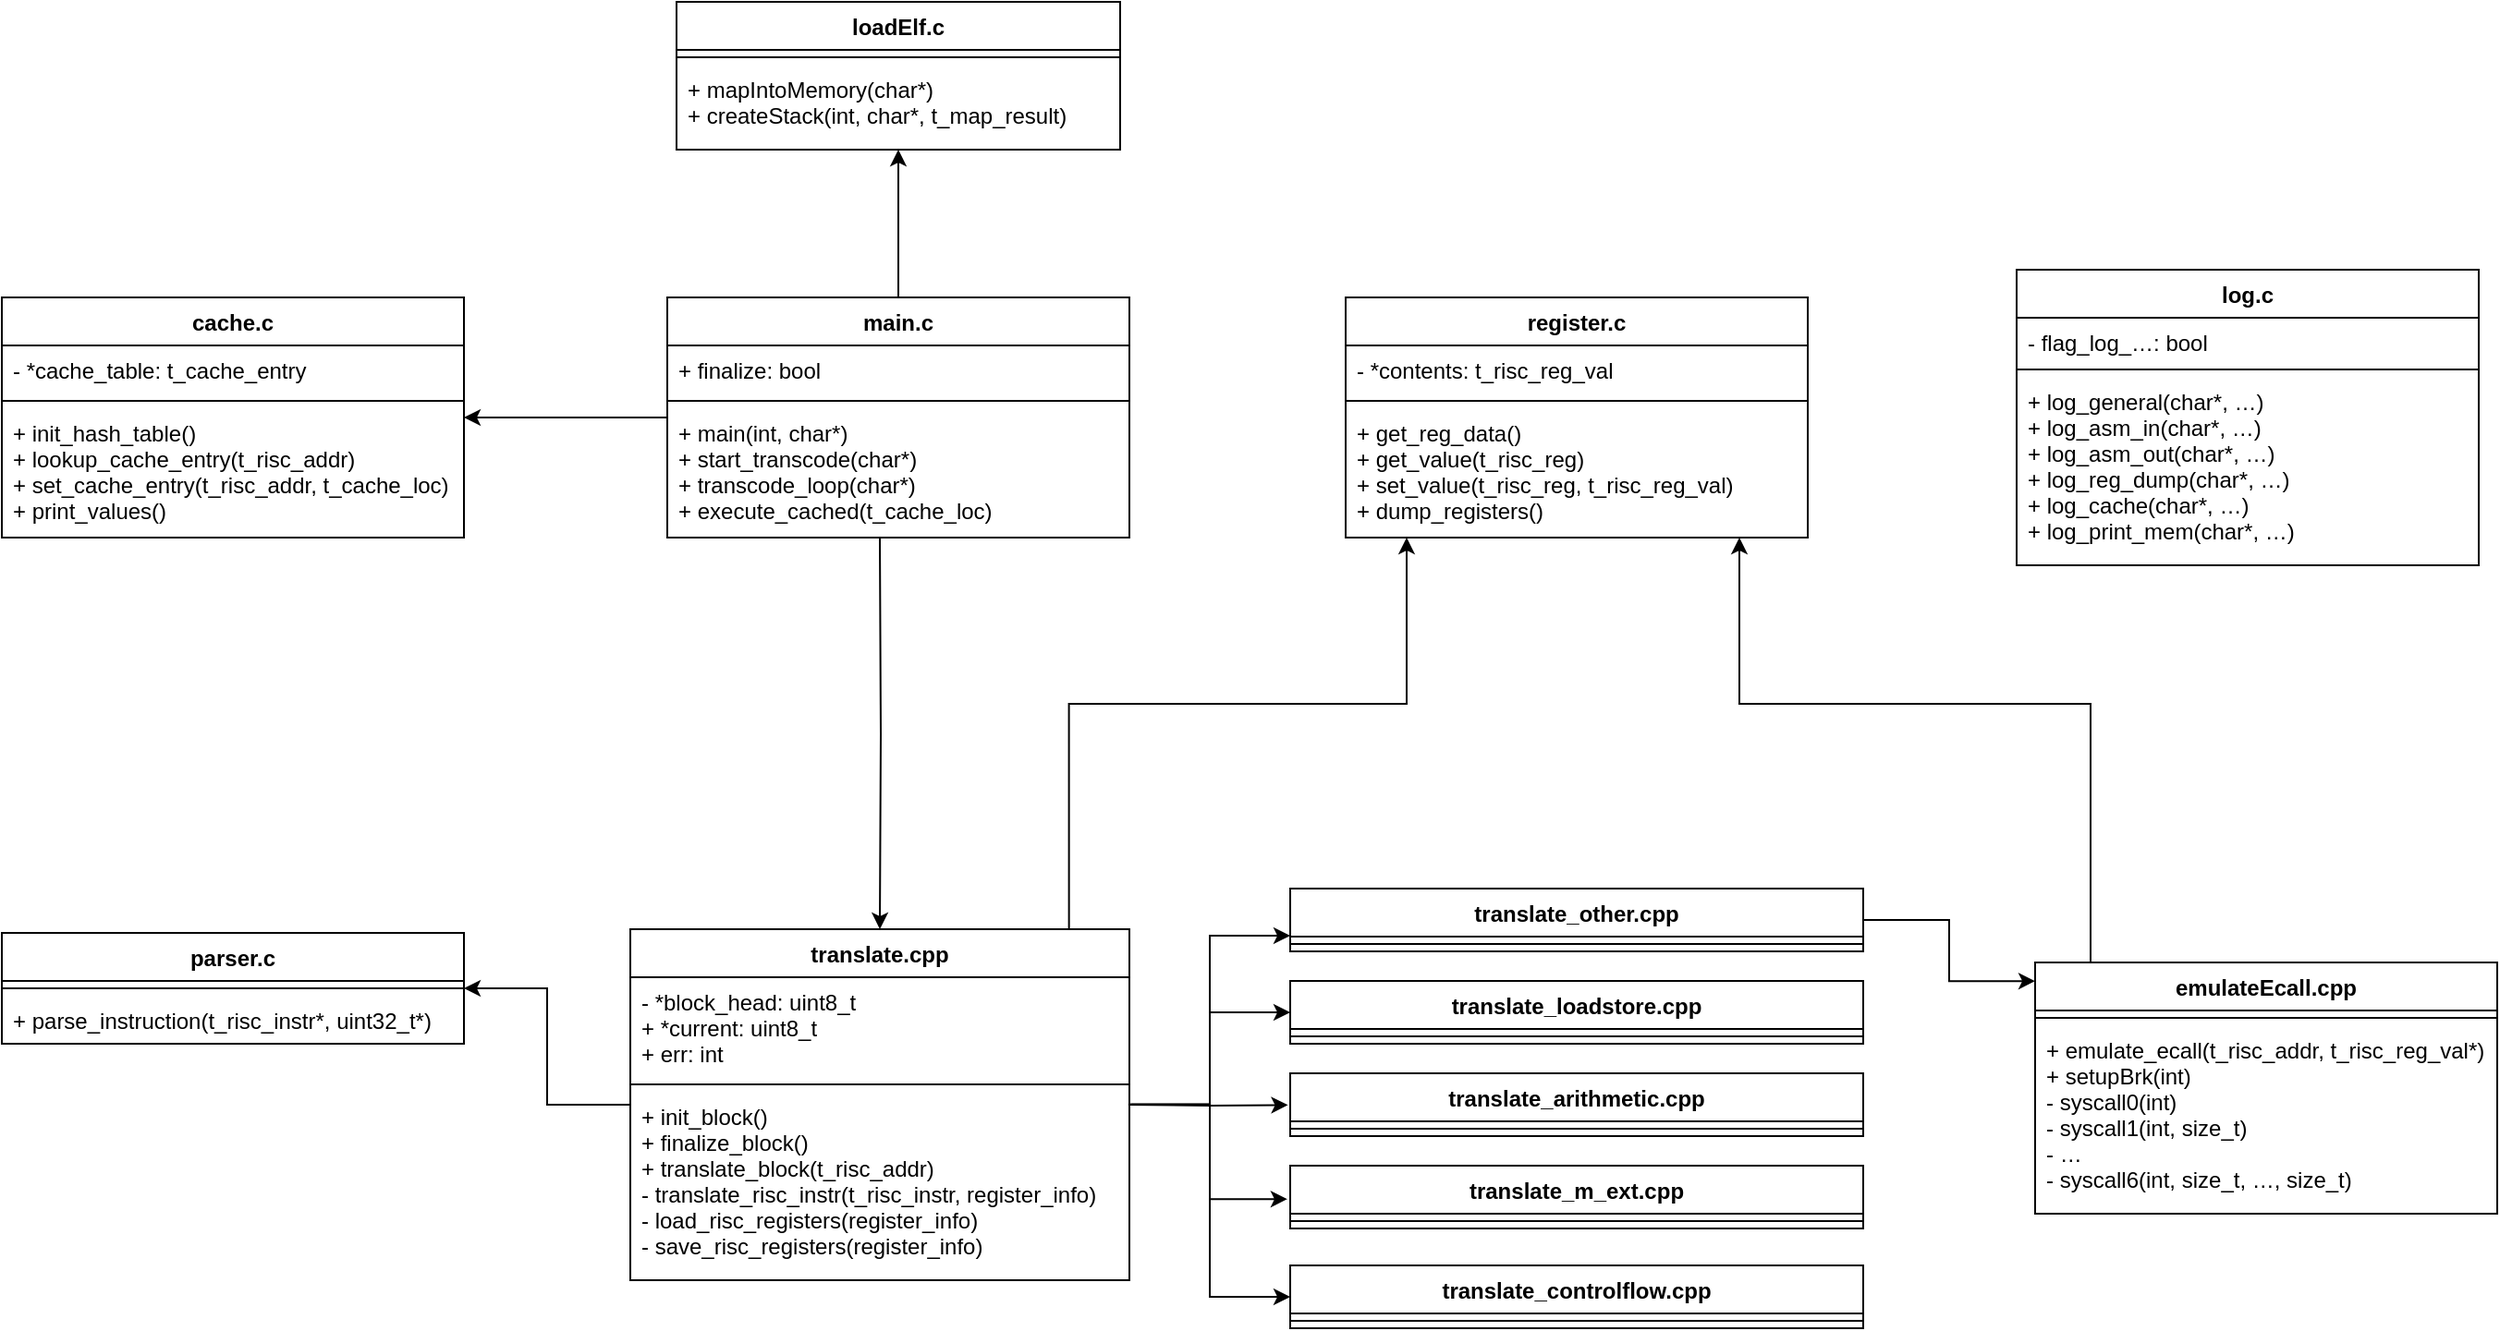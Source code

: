 <mxfile version="13.3.9" type="device"><diagram id="bpnc6ihSSD93Gor2sV0r" name="Page-1"><mxGraphModel dx="1395" dy="932" grid="1" gridSize="10" guides="1" tooltips="1" connect="1" arrows="1" fold="1" page="1" pageScale="1" pageWidth="1654" pageHeight="1169" math="0" shadow="0"><root><mxCell id="0"/><mxCell id="1" parent="0"/><mxCell id="1H5nV0s3-Uf0mMznY4QF-50" style="edgeStyle=orthogonalEdgeStyle;rounded=0;orthogonalLoop=1;jettySize=auto;html=1;entryX=0;entryY=0.75;entryDx=0;entryDy=0;" edge="1" parent="1" source="1H5nV0s3-Uf0mMznY4QF-29" target="1H5nV0s3-Uf0mMznY4QF-46"><mxGeometry relative="1" as="geometry"/></mxCell><mxCell id="1H5nV0s3-Uf0mMznY4QF-51" style="edgeStyle=orthogonalEdgeStyle;rounded=0;orthogonalLoop=1;jettySize=auto;html=1;entryX=0;entryY=0.5;entryDx=0;entryDy=0;exitX=1.001;exitY=0.068;exitDx=0;exitDy=0;exitPerimeter=0;" edge="1" parent="1" source="1H5nV0s3-Uf0mMznY4QF-32" target="1H5nV0s3-Uf0mMznY4QF-40"><mxGeometry relative="1" as="geometry"/></mxCell><mxCell id="1H5nV0s3-Uf0mMznY4QF-53" style="edgeStyle=orthogonalEdgeStyle;rounded=0;orthogonalLoop=1;jettySize=auto;html=1;entryX=0;entryY=0.5;entryDx=0;entryDy=0;exitX=1.004;exitY=0.068;exitDx=0;exitDy=0;exitPerimeter=0;" edge="1" parent="1" source="1H5nV0s3-Uf0mMznY4QF-32" target="1H5nV0s3-Uf0mMznY4QF-37"><mxGeometry relative="1" as="geometry"/></mxCell><mxCell id="1H5nV0s3-Uf0mMznY4QF-54" style="edgeStyle=orthogonalEdgeStyle;rounded=0;orthogonalLoop=1;jettySize=auto;html=1;entryX=-0.005;entryY=0.532;entryDx=0;entryDy=0;entryPerimeter=0;exitX=0.998;exitY=0.068;exitDx=0;exitDy=0;exitPerimeter=0;" edge="1" parent="1" source="1H5nV0s3-Uf0mMznY4QF-32" target="1H5nV0s3-Uf0mMznY4QF-43"><mxGeometry relative="1" as="geometry"/></mxCell><mxCell id="1H5nV0s3-Uf0mMznY4QF-55" style="edgeStyle=orthogonalEdgeStyle;rounded=0;orthogonalLoop=1;jettySize=auto;html=1;entryX=-0.004;entryY=0.505;entryDx=0;entryDy=0;entryPerimeter=0;" edge="1" parent="1" target="1H5nV0s3-Uf0mMznY4QF-33"><mxGeometry relative="1" as="geometry"><mxPoint x="762" y="823" as="sourcePoint"/></mxGeometry></mxCell><mxCell id="1H5nV0s3-Uf0mMznY4QF-62" style="edgeStyle=orthogonalEdgeStyle;rounded=0;orthogonalLoop=1;jettySize=auto;html=1;entryX=0;entryY=0.074;entryDx=0;entryDy=0;entryPerimeter=0;" edge="1" parent="1" source="1H5nV0s3-Uf0mMznY4QF-46" target="1H5nV0s3-Uf0mMznY4QF-21"><mxGeometry relative="1" as="geometry"/></mxCell><mxCell id="1H5nV0s3-Uf0mMznY4QF-58" style="edgeStyle=orthogonalEdgeStyle;rounded=0;orthogonalLoop=1;jettySize=auto;html=1;entryX=1;entryY=0.5;entryDx=0;entryDy=0;" edge="1" parent="1" source="1H5nV0s3-Uf0mMznY4QF-29" target="1H5nV0s3-Uf0mMznY4QF-9"><mxGeometry relative="1" as="geometry"/></mxCell><mxCell id="1H5nV0s3-Uf0mMznY4QF-67" style="edgeStyle=orthogonalEdgeStyle;rounded=0;orthogonalLoop=1;jettySize=auto;html=1;entryX=0.5;entryY=1;entryDx=0;entryDy=0;entryPerimeter=0;" edge="1" parent="1" source="1H5nV0s3-Uf0mMznY4QF-13" target="1H5nV0s3-Uf0mMznY4QF-8"><mxGeometry relative="1" as="geometry"/></mxCell><mxCell id="1H5nV0s3-Uf0mMznY4QF-63" style="edgeStyle=orthogonalEdgeStyle;rounded=0;orthogonalLoop=1;jettySize=auto;html=1;entryX=0.5;entryY=0;entryDx=0;entryDy=0;" edge="1" parent="1" target="1H5nV0s3-Uf0mMznY4QF-29"><mxGeometry relative="1" as="geometry"><mxPoint x="627" y="516" as="sourcePoint"/></mxGeometry></mxCell><mxCell id="1H5nV0s3-Uf0mMznY4QF-70" style="edgeStyle=orthogonalEdgeStyle;rounded=0;orthogonalLoop=1;jettySize=auto;html=1;entryX=0;entryY=0.071;entryDx=0;entryDy=0;entryPerimeter=0;startArrow=classic;startFill=1;endArrow=none;endFill=0;" edge="1" parent="1" source="1H5nV0s3-Uf0mMznY4QF-1" target="1H5nV0s3-Uf0mMznY4QF-16"><mxGeometry relative="1" as="geometry"/></mxCell><mxCell id="1H5nV0s3-Uf0mMznY4QF-72" style="edgeStyle=orthogonalEdgeStyle;rounded=0;orthogonalLoop=1;jettySize=auto;html=1;entryX=0.879;entryY=0.007;entryDx=0;entryDy=0;entryPerimeter=0;startArrow=classic;startFill=1;endArrow=none;endFill=0;" edge="1" parent="1" source="1H5nV0s3-Uf0mMznY4QF-20" target="1H5nV0s3-Uf0mMznY4QF-29"><mxGeometry relative="1" as="geometry"><Array as="points"><mxPoint x="912" y="606"/><mxPoint x="729" y="606"/></Array></mxGeometry></mxCell><mxCell id="1H5nV0s3-Uf0mMznY4QF-74" style="edgeStyle=orthogonalEdgeStyle;rounded=0;orthogonalLoop=1;jettySize=auto;html=1;startArrow=classic;startFill=1;endArrow=none;endFill=0;" edge="1" parent="1" source="1H5nV0s3-Uf0mMznY4QF-20" target="1H5nV0s3-Uf0mMznY4QF-21"><mxGeometry relative="1" as="geometry"><Array as="points"><mxPoint x="1092" y="606"/><mxPoint x="1282" y="606"/></Array></mxGeometry></mxCell><mxCell id="1H5nV0s3-Uf0mMznY4QF-5" value="loadElf.c" style="swimlane;fontStyle=1;align=center;verticalAlign=top;childLayout=stackLayout;horizontal=1;startSize=26;horizontalStack=0;resizeParent=1;resizeParentMax=0;resizeLast=0;collapsible=1;marginBottom=0;" vertex="1" parent="1"><mxGeometry x="517" y="226" width="240" height="80" as="geometry"/></mxCell><mxCell id="1H5nV0s3-Uf0mMznY4QF-7" value="" style="line;strokeWidth=1;fillColor=none;align=left;verticalAlign=middle;spacingTop=-1;spacingLeft=3;spacingRight=3;rotatable=0;labelPosition=right;points=[];portConstraint=eastwest;" vertex="1" parent="1H5nV0s3-Uf0mMznY4QF-5"><mxGeometry y="26" width="240" height="8" as="geometry"/></mxCell><mxCell id="1H5nV0s3-Uf0mMznY4QF-8" value="+ mapIntoMemory(char*)&#10;+ createStack(int, char*, t_map_result)" style="text;strokeColor=none;fillColor=none;align=left;verticalAlign=top;spacingLeft=4;spacingRight=4;overflow=hidden;rotatable=0;points=[[0,0.5],[1,0.5]];portConstraint=eastwest;" vertex="1" parent="1H5nV0s3-Uf0mMznY4QF-5"><mxGeometry y="34" width="240" height="46" as="geometry"/></mxCell><mxCell id="1H5nV0s3-Uf0mMznY4QF-33" value="translate_arithmetic.cpp" style="swimlane;fontStyle=1;align=center;verticalAlign=top;childLayout=stackLayout;horizontal=1;startSize=26;horizontalStack=0;resizeParent=1;resizeParentMax=0;resizeLast=0;collapsible=1;marginBottom=0;" vertex="1" parent="1"><mxGeometry x="849" y="806" width="310" height="34" as="geometry"/></mxCell><mxCell id="1H5nV0s3-Uf0mMznY4QF-35" value="" style="line;strokeWidth=1;fillColor=none;align=left;verticalAlign=middle;spacingTop=-1;spacingLeft=3;spacingRight=3;rotatable=0;labelPosition=right;points=[];portConstraint=eastwest;" vertex="1" parent="1H5nV0s3-Uf0mMznY4QF-33"><mxGeometry y="26" width="310" height="8" as="geometry"/></mxCell><mxCell id="1H5nV0s3-Uf0mMznY4QF-43" value="translate_m_ext.cpp" style="swimlane;fontStyle=1;align=center;verticalAlign=top;childLayout=stackLayout;horizontal=1;startSize=26;horizontalStack=0;resizeParent=1;resizeParentMax=0;resizeLast=0;collapsible=1;marginBottom=0;" vertex="1" parent="1"><mxGeometry x="849" y="856" width="310" height="34" as="geometry"/></mxCell><mxCell id="1H5nV0s3-Uf0mMznY4QF-44" value="" style="line;strokeWidth=1;fillColor=none;align=left;verticalAlign=middle;spacingTop=-1;spacingLeft=3;spacingRight=3;rotatable=0;labelPosition=right;points=[];portConstraint=eastwest;" vertex="1" parent="1H5nV0s3-Uf0mMznY4QF-43"><mxGeometry y="26" width="310" height="8" as="geometry"/></mxCell><mxCell id="1H5nV0s3-Uf0mMznY4QF-37" value="translate_controlflow.cpp" style="swimlane;fontStyle=1;align=center;verticalAlign=top;childLayout=stackLayout;horizontal=1;startSize=26;horizontalStack=0;resizeParent=1;resizeParentMax=0;resizeLast=0;collapsible=1;marginBottom=0;" vertex="1" parent="1"><mxGeometry x="849" y="910" width="310" height="34" as="geometry"/></mxCell><mxCell id="1H5nV0s3-Uf0mMznY4QF-38" value="" style="line;strokeWidth=1;fillColor=none;align=left;verticalAlign=middle;spacingTop=-1;spacingLeft=3;spacingRight=3;rotatable=0;labelPosition=right;points=[];portConstraint=eastwest;" vertex="1" parent="1H5nV0s3-Uf0mMznY4QF-37"><mxGeometry y="26" width="310" height="8" as="geometry"/></mxCell><mxCell id="1H5nV0s3-Uf0mMznY4QF-40" value="translate_loadstore.cpp" style="swimlane;fontStyle=1;align=center;verticalAlign=top;childLayout=stackLayout;horizontal=1;startSize=26;horizontalStack=0;resizeParent=1;resizeParentMax=0;resizeLast=0;collapsible=1;marginBottom=0;" vertex="1" parent="1"><mxGeometry x="849" y="756" width="310" height="34" as="geometry"/></mxCell><mxCell id="1H5nV0s3-Uf0mMznY4QF-41" value="" style="line;strokeWidth=1;fillColor=none;align=left;verticalAlign=middle;spacingTop=-1;spacingLeft=3;spacingRight=3;rotatable=0;labelPosition=right;points=[];portConstraint=eastwest;" vertex="1" parent="1H5nV0s3-Uf0mMznY4QF-40"><mxGeometry y="26" width="310" height="8" as="geometry"/></mxCell><mxCell id="1H5nV0s3-Uf0mMznY4QF-46" value="translate_other.cpp" style="swimlane;fontStyle=1;align=center;verticalAlign=top;childLayout=stackLayout;horizontal=1;startSize=26;horizontalStack=0;resizeParent=1;resizeParentMax=0;resizeLast=0;collapsible=1;marginBottom=0;" vertex="1" parent="1"><mxGeometry x="849" y="706" width="310" height="34" as="geometry"/></mxCell><mxCell id="1H5nV0s3-Uf0mMznY4QF-47" value="" style="line;strokeWidth=1;fillColor=none;align=left;verticalAlign=middle;spacingTop=-1;spacingLeft=3;spacingRight=3;rotatable=0;labelPosition=right;points=[];portConstraint=eastwest;" vertex="1" parent="1H5nV0s3-Uf0mMznY4QF-46"><mxGeometry y="26" width="310" height="8" as="geometry"/></mxCell><mxCell id="1H5nV0s3-Uf0mMznY4QF-29" value="translate.cpp" style="swimlane;fontStyle=1;align=center;verticalAlign=top;childLayout=stackLayout;horizontal=1;startSize=26;horizontalStack=0;resizeParent=1;resizeParentMax=0;resizeLast=0;collapsible=1;marginBottom=0;" vertex="1" parent="1"><mxGeometry x="492" y="728" width="270" height="190" as="geometry"/></mxCell><mxCell id="1H5nV0s3-Uf0mMznY4QF-30" value="- *block_head: uint8_t&#10;+ *current: uint8_t&#10;+ err: int" style="text;strokeColor=none;fillColor=none;align=left;verticalAlign=top;spacingLeft=4;spacingRight=4;overflow=hidden;rotatable=0;points=[[0,0.5],[1,0.5]];portConstraint=eastwest;" vertex="1" parent="1H5nV0s3-Uf0mMznY4QF-29"><mxGeometry y="26" width="270" height="54" as="geometry"/></mxCell><mxCell id="1H5nV0s3-Uf0mMznY4QF-31" value="" style="line;strokeWidth=1;fillColor=none;align=left;verticalAlign=middle;spacingTop=-1;spacingLeft=3;spacingRight=3;rotatable=0;labelPosition=right;points=[];portConstraint=eastwest;" vertex="1" parent="1H5nV0s3-Uf0mMznY4QF-29"><mxGeometry y="80" width="270" height="8" as="geometry"/></mxCell><mxCell id="1H5nV0s3-Uf0mMznY4QF-32" value="+ init_block()&#10;+ finalize_block()&#10;+ translate_block(t_risc_addr)&#10;- translate_risc_instr(t_risc_instr, register_info)&#10;- load_risc_registers(register_info)&#10;- save_risc_registers(register_info)" style="text;strokeColor=none;fillColor=none;align=left;verticalAlign=top;spacingLeft=4;spacingRight=4;overflow=hidden;rotatable=0;points=[[0,0.5],[1,0.5]];portConstraint=eastwest;" vertex="1" parent="1H5nV0s3-Uf0mMznY4QF-29"><mxGeometry y="88" width="270" height="102" as="geometry"/></mxCell><mxCell id="1H5nV0s3-Uf0mMznY4QF-9" value="parser.c" style="swimlane;fontStyle=1;align=center;verticalAlign=top;childLayout=stackLayout;horizontal=1;startSize=26;horizontalStack=0;resizeParent=1;resizeParentMax=0;resizeLast=0;collapsible=1;marginBottom=0;" vertex="1" parent="1"><mxGeometry x="152" y="730" width="250" height="60" as="geometry"/></mxCell><mxCell id="1H5nV0s3-Uf0mMznY4QF-11" value="" style="line;strokeWidth=1;fillColor=none;align=left;verticalAlign=middle;spacingTop=-1;spacingLeft=3;spacingRight=3;rotatable=0;labelPosition=right;points=[];portConstraint=eastwest;" vertex="1" parent="1H5nV0s3-Uf0mMznY4QF-9"><mxGeometry y="26" width="250" height="8" as="geometry"/></mxCell><mxCell id="1H5nV0s3-Uf0mMznY4QF-12" value="+ parse_instruction(t_risc_instr*, uint32_t*)" style="text;strokeColor=none;fillColor=none;align=left;verticalAlign=top;spacingLeft=4;spacingRight=4;overflow=hidden;rotatable=0;points=[[0,0.5],[1,0.5]];portConstraint=eastwest;" vertex="1" parent="1H5nV0s3-Uf0mMznY4QF-9"><mxGeometry y="34" width="250" height="26" as="geometry"/></mxCell><mxCell id="1H5nV0s3-Uf0mMznY4QF-21" value="emulateEcall.cpp" style="swimlane;fontStyle=1;align=center;verticalAlign=top;childLayout=stackLayout;horizontal=1;startSize=26;horizontalStack=0;resizeParent=1;resizeParentMax=0;resizeLast=0;collapsible=1;marginBottom=0;" vertex="1" parent="1"><mxGeometry x="1252" y="746" width="250" height="136" as="geometry"/></mxCell><mxCell id="1H5nV0s3-Uf0mMznY4QF-23" value="" style="line;strokeWidth=1;fillColor=none;align=left;verticalAlign=middle;spacingTop=-1;spacingLeft=3;spacingRight=3;rotatable=0;labelPosition=right;points=[];portConstraint=eastwest;" vertex="1" parent="1H5nV0s3-Uf0mMznY4QF-21"><mxGeometry y="26" width="250" height="8" as="geometry"/></mxCell><mxCell id="1H5nV0s3-Uf0mMznY4QF-24" value="+ emulate_ecall(t_risc_addr, t_risc_reg_val*)&#10;+ setupBrk(int)&#10;- syscall0(int)&#10;- syscall1(int, size_t)&#10;- …&#10;- syscall6(int, size_t, …, size_t)" style="text;strokeColor=none;fillColor=none;align=left;verticalAlign=top;spacingLeft=4;spacingRight=4;overflow=hidden;rotatable=0;points=[[0,0.5],[1,0.5]];portConstraint=eastwest;" vertex="1" parent="1H5nV0s3-Uf0mMznY4QF-21"><mxGeometry y="34" width="250" height="102" as="geometry"/></mxCell><mxCell id="1H5nV0s3-Uf0mMznY4QF-13" value="main.c" style="swimlane;fontStyle=1;align=center;verticalAlign=top;childLayout=stackLayout;horizontal=1;startSize=26;horizontalStack=0;resizeParent=1;resizeParentMax=0;resizeLast=0;collapsible=1;marginBottom=0;" vertex="1" parent="1"><mxGeometry x="512" y="386" width="250" height="130" as="geometry"/></mxCell><mxCell id="1H5nV0s3-Uf0mMznY4QF-14" value="+ finalize: bool" style="text;strokeColor=none;fillColor=none;align=left;verticalAlign=top;spacingLeft=4;spacingRight=4;overflow=hidden;rotatable=0;points=[[0,0.5],[1,0.5]];portConstraint=eastwest;" vertex="1" parent="1H5nV0s3-Uf0mMznY4QF-13"><mxGeometry y="26" width="250" height="26" as="geometry"/></mxCell><mxCell id="1H5nV0s3-Uf0mMznY4QF-15" value="" style="line;strokeWidth=1;fillColor=none;align=left;verticalAlign=middle;spacingTop=-1;spacingLeft=3;spacingRight=3;rotatable=0;labelPosition=right;points=[];portConstraint=eastwest;" vertex="1" parent="1H5nV0s3-Uf0mMznY4QF-13"><mxGeometry y="52" width="250" height="8" as="geometry"/></mxCell><mxCell id="1H5nV0s3-Uf0mMznY4QF-16" value="+ main(int, char*)&#10;+ start_transcode(char*)&#10;+ transcode_loop(char*)&#10;+ execute_cached(t_cache_loc)" style="text;strokeColor=none;fillColor=none;align=left;verticalAlign=top;spacingLeft=4;spacingRight=4;overflow=hidden;rotatable=0;points=[[0,0.5],[1,0.5]];portConstraint=eastwest;" vertex="1" parent="1H5nV0s3-Uf0mMznY4QF-13"><mxGeometry y="60" width="250" height="70" as="geometry"/></mxCell><mxCell id="1H5nV0s3-Uf0mMznY4QF-1" value="cache.c" style="swimlane;fontStyle=1;align=center;verticalAlign=top;childLayout=stackLayout;horizontal=1;startSize=26;horizontalStack=0;resizeParent=1;resizeParentMax=0;resizeLast=0;collapsible=1;marginBottom=0;" vertex="1" parent="1"><mxGeometry x="152" y="386" width="250" height="130" as="geometry"/></mxCell><mxCell id="1H5nV0s3-Uf0mMznY4QF-2" value="- *cache_table: t_cache_entry" style="text;strokeColor=none;fillColor=none;align=left;verticalAlign=top;spacingLeft=4;spacingRight=4;overflow=hidden;rotatable=0;points=[[0,0.5],[1,0.5]];portConstraint=eastwest;" vertex="1" parent="1H5nV0s3-Uf0mMznY4QF-1"><mxGeometry y="26" width="250" height="26" as="geometry"/></mxCell><mxCell id="1H5nV0s3-Uf0mMznY4QF-3" value="" style="line;strokeWidth=1;fillColor=none;align=left;verticalAlign=middle;spacingTop=-1;spacingLeft=3;spacingRight=3;rotatable=0;labelPosition=right;points=[];portConstraint=eastwest;" vertex="1" parent="1H5nV0s3-Uf0mMznY4QF-1"><mxGeometry y="52" width="250" height="8" as="geometry"/></mxCell><mxCell id="1H5nV0s3-Uf0mMznY4QF-4" value="+ init_hash_table()&#10;+ lookup_cache_entry(t_risc_addr)&#10;+ set_cache_entry(t_risc_addr, t_cache_loc)&#10;+ print_values()" style="text;strokeColor=none;fillColor=none;align=left;verticalAlign=top;spacingLeft=4;spacingRight=4;overflow=hidden;rotatable=0;points=[[0,0.5],[1,0.5]];portConstraint=eastwest;" vertex="1" parent="1H5nV0s3-Uf0mMznY4QF-1"><mxGeometry y="60" width="250" height="70" as="geometry"/></mxCell><mxCell id="1H5nV0s3-Uf0mMznY4QF-17" value="register.c" style="swimlane;fontStyle=1;align=center;verticalAlign=top;childLayout=stackLayout;horizontal=1;startSize=26;horizontalStack=0;resizeParent=1;resizeParentMax=0;resizeLast=0;collapsible=1;marginBottom=0;" vertex="1" parent="1"><mxGeometry x="879" y="386" width="250" height="130" as="geometry"/></mxCell><mxCell id="1H5nV0s3-Uf0mMznY4QF-18" value="- *contents: t_risc_reg_val" style="text;strokeColor=none;fillColor=none;align=left;verticalAlign=top;spacingLeft=4;spacingRight=4;overflow=hidden;rotatable=0;points=[[0,0.5],[1,0.5]];portConstraint=eastwest;" vertex="1" parent="1H5nV0s3-Uf0mMznY4QF-17"><mxGeometry y="26" width="250" height="26" as="geometry"/></mxCell><mxCell id="1H5nV0s3-Uf0mMznY4QF-19" value="" style="line;strokeWidth=1;fillColor=none;align=left;verticalAlign=middle;spacingTop=-1;spacingLeft=3;spacingRight=3;rotatable=0;labelPosition=right;points=[];portConstraint=eastwest;" vertex="1" parent="1H5nV0s3-Uf0mMznY4QF-17"><mxGeometry y="52" width="250" height="8" as="geometry"/></mxCell><mxCell id="1H5nV0s3-Uf0mMznY4QF-20" value="+ get_reg_data()&#10;+ get_value(t_risc_reg)&#10;+ set_value(t_risc_reg, t_risc_reg_val)&#10;+ dump_registers()" style="text;strokeColor=none;fillColor=none;align=left;verticalAlign=top;spacingLeft=4;spacingRight=4;overflow=hidden;rotatable=0;points=[[0,0.5],[1,0.5]];portConstraint=eastwest;" vertex="1" parent="1H5nV0s3-Uf0mMznY4QF-17"><mxGeometry y="60" width="250" height="70" as="geometry"/></mxCell><mxCell id="1H5nV0s3-Uf0mMznY4QF-25" value="log.c" style="swimlane;fontStyle=1;align=center;verticalAlign=top;childLayout=stackLayout;horizontal=1;startSize=26;horizontalStack=0;resizeParent=1;resizeParentMax=0;resizeLast=0;collapsible=1;marginBottom=0;" vertex="1" parent="1"><mxGeometry x="1242" y="371" width="250" height="160" as="geometry"/></mxCell><mxCell id="1H5nV0s3-Uf0mMznY4QF-26" value="- flag_log_…: bool" style="text;strokeColor=none;fillColor=none;align=left;verticalAlign=top;spacingLeft=4;spacingRight=4;overflow=hidden;rotatable=0;points=[[0,0.5],[1,0.5]];portConstraint=eastwest;" vertex="1" parent="1H5nV0s3-Uf0mMznY4QF-25"><mxGeometry y="26" width="250" height="24" as="geometry"/></mxCell><mxCell id="1H5nV0s3-Uf0mMznY4QF-27" value="" style="line;strokeWidth=1;fillColor=none;align=left;verticalAlign=middle;spacingTop=-1;spacingLeft=3;spacingRight=3;rotatable=0;labelPosition=right;points=[];portConstraint=eastwest;" vertex="1" parent="1H5nV0s3-Uf0mMznY4QF-25"><mxGeometry y="50" width="250" height="8" as="geometry"/></mxCell><mxCell id="1H5nV0s3-Uf0mMznY4QF-28" value="+ log_general(char*, …)&#10;+ log_asm_in(char*, …)&#10;+ log_asm_out(char*, …)&#10;+ log_reg_dump(char*, …)&#10;+ log_cache(char*, …)&#10;+ log_print_mem(char*, …)&#10;" style="text;strokeColor=none;fillColor=none;align=left;verticalAlign=top;spacingLeft=4;spacingRight=4;overflow=hidden;rotatable=0;points=[[0,0.5],[1,0.5]];portConstraint=eastwest;" vertex="1" parent="1H5nV0s3-Uf0mMznY4QF-25"><mxGeometry y="58" width="250" height="102" as="geometry"/></mxCell></root></mxGraphModel></diagram></mxfile>